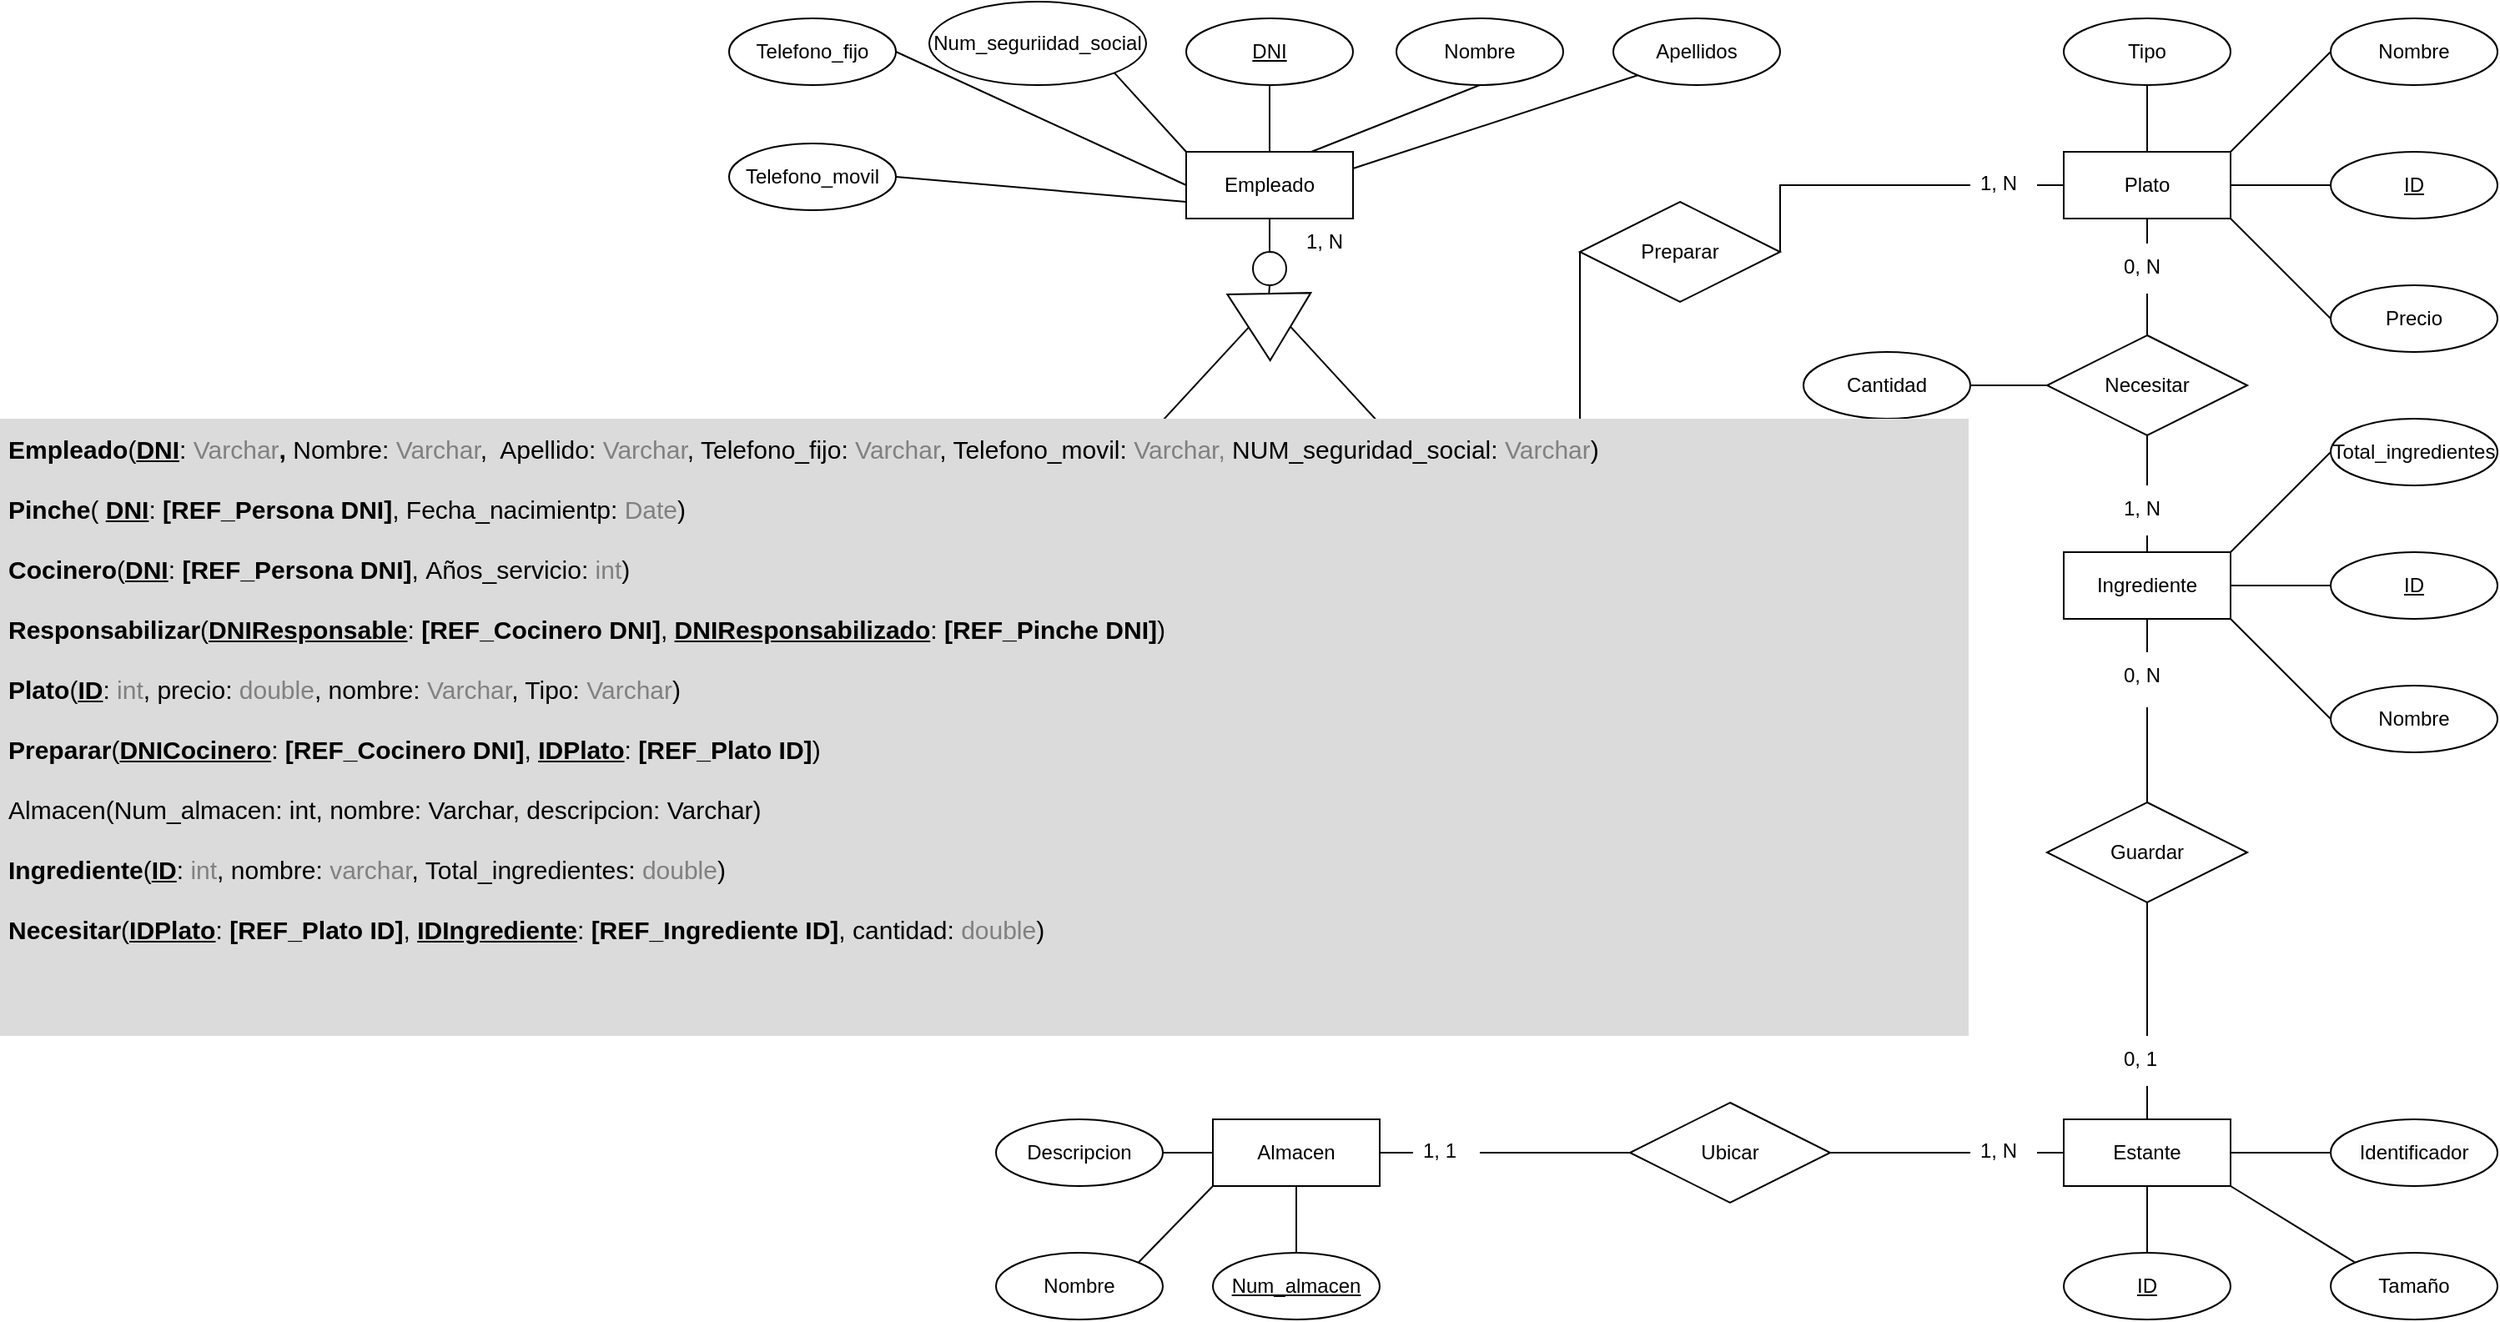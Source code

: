 <mxfile version="22.0.4" type="github">
  <diagram name="Página-1" id="hSeWg8H-ICYQN-6oGKDd">
    <mxGraphModel dx="2876" dy="1117" grid="1" gridSize="10" guides="1" tooltips="1" connect="1" arrows="1" fold="1" page="1" pageScale="1" pageWidth="827" pageHeight="1169" math="0" shadow="0">
      <root>
        <mxCell id="0" />
        <mxCell id="1" parent="0" />
        <mxCell id="nrIDo2PwZvFl9oS6NiOG-2" value="Empleado" style="whiteSpace=wrap;html=1;align=center;" parent="1" vertex="1">
          <mxGeometry x="-56" y="120" width="100" height="40" as="geometry" />
        </mxCell>
        <mxCell id="nrIDo2PwZvFl9oS6NiOG-3" value="DNI" style="ellipse;whiteSpace=wrap;html=1;align=center;fontStyle=4;" parent="1" vertex="1">
          <mxGeometry x="-56" y="40" width="100" height="40" as="geometry" />
        </mxCell>
        <mxCell id="nrIDo2PwZvFl9oS6NiOG-4" value="Nombre" style="ellipse;whiteSpace=wrap;html=1;align=center;" parent="1" vertex="1">
          <mxGeometry x="70" y="40" width="100" height="40" as="geometry" />
        </mxCell>
        <mxCell id="nrIDo2PwZvFl9oS6NiOG-5" value="Apellidos" style="ellipse;whiteSpace=wrap;html=1;align=center;" parent="1" vertex="1">
          <mxGeometry x="200" y="40" width="100" height="40" as="geometry" />
        </mxCell>
        <mxCell id="nrIDo2PwZvFl9oS6NiOG-6" value="Num_seguriidad_social" style="ellipse;whiteSpace=wrap;html=1;align=center;" parent="1" vertex="1">
          <mxGeometry x="-210" y="30" width="130" height="50" as="geometry" />
        </mxCell>
        <mxCell id="nrIDo2PwZvFl9oS6NiOG-7" value="Telefono_fijo" style="ellipse;whiteSpace=wrap;html=1;align=center;" parent="1" vertex="1">
          <mxGeometry x="-330" y="40" width="100" height="40" as="geometry" />
        </mxCell>
        <mxCell id="nrIDo2PwZvFl9oS6NiOG-8" value="Telefono_movil" style="ellipse;whiteSpace=wrap;html=1;align=center;" parent="1" vertex="1">
          <mxGeometry x="-330" y="115" width="100" height="40" as="geometry" />
        </mxCell>
        <mxCell id="nrIDo2PwZvFl9oS6NiOG-9" value="Cocinero" style="whiteSpace=wrap;html=1;align=center;" parent="1" vertex="1">
          <mxGeometry x="44" y="320" width="100" height="40" as="geometry" />
        </mxCell>
        <mxCell id="nrIDo2PwZvFl9oS6NiOG-10" value="Años_servicio" style="ellipse;whiteSpace=wrap;html=1;align=center;" parent="1" vertex="1">
          <mxGeometry x="160" y="405" width="100" height="40" as="geometry" />
        </mxCell>
        <mxCell id="nrIDo2PwZvFl9oS6NiOG-11" value="Pinche" style="whiteSpace=wrap;html=1;align=center;" parent="1" vertex="1">
          <mxGeometry x="-156" y="320" width="100" height="40" as="geometry" />
        </mxCell>
        <mxCell id="nrIDo2PwZvFl9oS6NiOG-12" value="Fecha_nacimiento" style="ellipse;whiteSpace=wrap;html=1;align=center;" parent="1" vertex="1">
          <mxGeometry x="-300" y="320" width="100" height="40" as="geometry" />
        </mxCell>
        <mxCell id="nrIDo2PwZvFl9oS6NiOG-13" value="" style="ellipse;whiteSpace=wrap;html=1;aspect=fixed;" parent="1" vertex="1">
          <mxGeometry x="-16" y="180" width="20" height="20" as="geometry" />
        </mxCell>
        <mxCell id="nrIDo2PwZvFl9oS6NiOG-14" value="" style="triangle;whiteSpace=wrap;html=1;rotation=89;" parent="1" vertex="1">
          <mxGeometry x="-26" y="200" width="40" height="50" as="geometry" />
        </mxCell>
        <mxCell id="nrIDo2PwZvFl9oS6NiOG-15" value="" style="endArrow=none;html=1;rounded=0;entryX=0.5;entryY=1;entryDx=0;entryDy=0;exitX=0.5;exitY=0;exitDx=0;exitDy=0;" parent="1" source="nrIDo2PwZvFl9oS6NiOG-13" target="nrIDo2PwZvFl9oS6NiOG-2" edge="1">
          <mxGeometry width="50" height="50" relative="1" as="geometry">
            <mxPoint x="390" y="330" as="sourcePoint" />
            <mxPoint x="440" y="280" as="targetPoint" />
          </mxGeometry>
        </mxCell>
        <mxCell id="nrIDo2PwZvFl9oS6NiOG-16" value="" style="endArrow=none;html=1;rounded=0;entryX=0.5;entryY=1;entryDx=0;entryDy=0;exitX=0;exitY=0.5;exitDx=0;exitDy=0;" parent="1" source="nrIDo2PwZvFl9oS6NiOG-14" target="nrIDo2PwZvFl9oS6NiOG-13" edge="1">
          <mxGeometry width="50" height="50" relative="1" as="geometry">
            <mxPoint x="390" y="330" as="sourcePoint" />
            <mxPoint x="440" y="280" as="targetPoint" />
          </mxGeometry>
        </mxCell>
        <mxCell id="nrIDo2PwZvFl9oS6NiOG-17" value="" style="endArrow=none;html=1;rounded=0;exitX=0.5;exitY=0;exitDx=0;exitDy=0;entryX=0.5;entryY=1;entryDx=0;entryDy=0;" parent="1" source="nrIDo2PwZvFl9oS6NiOG-11" target="nrIDo2PwZvFl9oS6NiOG-14" edge="1">
          <mxGeometry width="50" height="50" relative="1" as="geometry">
            <mxPoint x="390" y="330" as="sourcePoint" />
            <mxPoint x="440" y="280" as="targetPoint" />
          </mxGeometry>
        </mxCell>
        <mxCell id="nrIDo2PwZvFl9oS6NiOG-18" value="" style="endArrow=none;html=1;rounded=0;exitX=0.5;exitY=0;exitDx=0;exitDy=0;entryX=0.5;entryY=0;entryDx=0;entryDy=0;" parent="1" source="nrIDo2PwZvFl9oS6NiOG-9" target="nrIDo2PwZvFl9oS6NiOG-14" edge="1">
          <mxGeometry width="50" height="50" relative="1" as="geometry">
            <mxPoint x="-96" y="330" as="sourcePoint" />
            <mxPoint x="-8" y="235" as="targetPoint" />
          </mxGeometry>
        </mxCell>
        <mxCell id="nrIDo2PwZvFl9oS6NiOG-19" value="Plato" style="whiteSpace=wrap;html=1;align=center;" parent="1" vertex="1">
          <mxGeometry x="470" y="120" width="100" height="40" as="geometry" />
        </mxCell>
        <mxCell id="nrIDo2PwZvFl9oS6NiOG-20" value="ID" style="ellipse;whiteSpace=wrap;html=1;align=center;fontStyle=4;" parent="1" vertex="1">
          <mxGeometry x="630" y="120" width="100" height="40" as="geometry" />
        </mxCell>
        <mxCell id="nrIDo2PwZvFl9oS6NiOG-21" value="Nombre" style="ellipse;whiteSpace=wrap;html=1;align=center;" parent="1" vertex="1">
          <mxGeometry x="630" y="40" width="100" height="40" as="geometry" />
        </mxCell>
        <mxCell id="nrIDo2PwZvFl9oS6NiOG-22" value="Precio" style="ellipse;whiteSpace=wrap;html=1;align=center;" parent="1" vertex="1">
          <mxGeometry x="630" y="200" width="100" height="40" as="geometry" />
        </mxCell>
        <mxCell id="nrIDo2PwZvFl9oS6NiOG-23" value="Tipo" style="ellipse;whiteSpace=wrap;html=1;align=center;" parent="1" vertex="1">
          <mxGeometry x="470" y="40" width="100" height="40" as="geometry" />
        </mxCell>
        <mxCell id="nrIDo2PwZvFl9oS6NiOG-24" value="Ingrediente" style="whiteSpace=wrap;html=1;align=center;" parent="1" vertex="1">
          <mxGeometry x="470" y="360" width="100" height="40" as="geometry" />
        </mxCell>
        <mxCell id="nrIDo2PwZvFl9oS6NiOG-25" value="ID" style="ellipse;whiteSpace=wrap;html=1;align=center;fontStyle=4;" parent="1" vertex="1">
          <mxGeometry x="630" y="360" width="100" height="40" as="geometry" />
        </mxCell>
        <mxCell id="nrIDo2PwZvFl9oS6NiOG-26" value="Nombre" style="ellipse;whiteSpace=wrap;html=1;align=center;" parent="1" vertex="1">
          <mxGeometry x="630" y="440" width="100" height="40" as="geometry" />
        </mxCell>
        <mxCell id="nrIDo2PwZvFl9oS6NiOG-27" value="Necesitar" style="shape=rhombus;perimeter=rhombusPerimeter;whiteSpace=wrap;html=1;align=center;" parent="1" vertex="1">
          <mxGeometry x="460" y="230" width="120" height="60" as="geometry" />
        </mxCell>
        <mxCell id="nrIDo2PwZvFl9oS6NiOG-28" value="Cantidad" style="ellipse;whiteSpace=wrap;html=1;align=center;" parent="1" vertex="1">
          <mxGeometry x="314" y="240" width="100" height="40" as="geometry" />
        </mxCell>
        <mxCell id="nrIDo2PwZvFl9oS6NiOG-29" value="" style="endArrow=none;html=1;rounded=0;exitX=1;exitY=0.5;exitDx=0;exitDy=0;entryX=0;entryY=0.5;entryDx=0;entryDy=0;" parent="1" source="nrIDo2PwZvFl9oS6NiOG-28" target="nrIDo2PwZvFl9oS6NiOG-27" edge="1">
          <mxGeometry relative="1" as="geometry">
            <mxPoint x="330" y="300" as="sourcePoint" />
            <mxPoint x="490" y="300" as="targetPoint" />
          </mxGeometry>
        </mxCell>
        <mxCell id="nrIDo2PwZvFl9oS6NiOG-30" value="1, N" style="text;strokeColor=none;fillColor=none;spacingLeft=4;spacingRight=4;overflow=hidden;rotatable=0;points=[[0,0.5],[1,0.5]];portConstraint=eastwest;fontSize=12;whiteSpace=wrap;html=1;" parent="1" vertex="1">
          <mxGeometry x="500" y="320" width="40" height="30" as="geometry" />
        </mxCell>
        <mxCell id="nrIDo2PwZvFl9oS6NiOG-31" value="0, N" style="text;strokeColor=none;fillColor=none;spacingLeft=4;spacingRight=4;overflow=hidden;rotatable=0;points=[[0,0.5],[1,0.5]];portConstraint=eastwest;fontSize=12;whiteSpace=wrap;html=1;" parent="1" vertex="1">
          <mxGeometry x="500" y="175" width="40" height="30" as="geometry" />
        </mxCell>
        <mxCell id="nrIDo2PwZvFl9oS6NiOG-32" value="Almacen" style="whiteSpace=wrap;html=1;align=center;" parent="1" vertex="1">
          <mxGeometry x="-40" y="700" width="100" height="40" as="geometry" />
        </mxCell>
        <mxCell id="nrIDo2PwZvFl9oS6NiOG-33" value="Num_almacen" style="ellipse;whiteSpace=wrap;html=1;align=center;fontStyle=4;" parent="1" vertex="1">
          <mxGeometry x="-40" y="780" width="100" height="40" as="geometry" />
        </mxCell>
        <mxCell id="nrIDo2PwZvFl9oS6NiOG-34" value="Nombre" style="ellipse;whiteSpace=wrap;html=1;align=center;" parent="1" vertex="1">
          <mxGeometry x="-170" y="780" width="100" height="40" as="geometry" />
        </mxCell>
        <mxCell id="nrIDo2PwZvFl9oS6NiOG-35" value="Descripcion" style="ellipse;whiteSpace=wrap;html=1;align=center;" parent="1" vertex="1">
          <mxGeometry x="-170" y="700" width="100" height="40" as="geometry" />
        </mxCell>
        <mxCell id="nrIDo2PwZvFl9oS6NiOG-36" value="Estante" style="whiteSpace=wrap;html=1;align=center;" parent="1" vertex="1">
          <mxGeometry x="470" y="700" width="100" height="40" as="geometry" />
        </mxCell>
        <mxCell id="nrIDo2PwZvFl9oS6NiOG-37" value="ID" style="ellipse;whiteSpace=wrap;html=1;align=center;fontStyle=4;" parent="1" vertex="1">
          <mxGeometry x="470" y="780" width="100" height="40" as="geometry" />
        </mxCell>
        <mxCell id="nrIDo2PwZvFl9oS6NiOG-38" value="&lt;span style=&quot;color: rgb(0, 0, 0); font-family: Helvetica; font-size: 12px; font-style: normal; font-variant-ligatures: normal; font-variant-caps: normal; font-weight: 400; letter-spacing: normal; orphans: 2; text-align: center; text-indent: 0px; text-transform: none; widows: 2; word-spacing: 0px; -webkit-text-stroke-width: 0px; background-color: rgb(251, 251, 251); text-decoration-thickness: initial; text-decoration-style: initial; text-decoration-color: initial; float: none; display: inline !important;&quot;&gt;Identificador&lt;/span&gt;&lt;br&gt;" style="ellipse;whiteSpace=wrap;html=1;align=center;" parent="1" vertex="1">
          <mxGeometry x="630" y="700" width="100" height="40" as="geometry" />
        </mxCell>
        <mxCell id="nrIDo2PwZvFl9oS6NiOG-39" value="Tamaño" style="ellipse;whiteSpace=wrap;html=1;align=center;" parent="1" vertex="1">
          <mxGeometry x="630" y="780" width="100" height="40" as="geometry" />
        </mxCell>
        <mxCell id="nrIDo2PwZvFl9oS6NiOG-40" value="Guardar" style="shape=rhombus;perimeter=rhombusPerimeter;whiteSpace=wrap;html=1;align=center;" parent="1" vertex="1">
          <mxGeometry x="460" y="510" width="120" height="60" as="geometry" />
        </mxCell>
        <mxCell id="nrIDo2PwZvFl9oS6NiOG-41" value="0, 1" style="text;strokeColor=none;fillColor=none;spacingLeft=4;spacingRight=4;overflow=hidden;rotatable=0;points=[[0,0.5],[1,0.5]];portConstraint=eastwest;fontSize=12;whiteSpace=wrap;html=1;" parent="1" vertex="1">
          <mxGeometry x="500" y="650" width="40" height="30" as="geometry" />
        </mxCell>
        <mxCell id="nrIDo2PwZvFl9oS6NiOG-42" value="0, N" style="text;strokeColor=none;fillColor=none;spacingLeft=4;spacingRight=4;overflow=hidden;rotatable=0;points=[[0,0.5],[1,0.5]];portConstraint=eastwest;fontSize=12;whiteSpace=wrap;html=1;" parent="1" vertex="1">
          <mxGeometry x="500" y="420" width="40" height="30" as="geometry" />
        </mxCell>
        <mxCell id="nrIDo2PwZvFl9oS6NiOG-43" value="Ubicar" style="shape=rhombus;perimeter=rhombusPerimeter;whiteSpace=wrap;html=1;align=center;" parent="1" vertex="1">
          <mxGeometry x="210" y="690" width="120" height="60" as="geometry" />
        </mxCell>
        <mxCell id="nrIDo2PwZvFl9oS6NiOG-44" value="1, 1" style="text;strokeColor=none;fillColor=none;spacingLeft=4;spacingRight=4;overflow=hidden;rotatable=0;points=[[0,0.5],[1,0.5]];portConstraint=eastwest;fontSize=12;whiteSpace=wrap;html=1;" parent="1" vertex="1">
          <mxGeometry x="80" y="705" width="40" height="30" as="geometry" />
        </mxCell>
        <mxCell id="nrIDo2PwZvFl9oS6NiOG-45" value="1, N" style="text;strokeColor=none;fillColor=none;spacingLeft=4;spacingRight=4;overflow=hidden;rotatable=0;points=[[0,0.5],[1,0.5]];portConstraint=eastwest;fontSize=12;whiteSpace=wrap;html=1;" parent="1" vertex="1">
          <mxGeometry x="414" y="705" width="40" height="30" as="geometry" />
        </mxCell>
        <mxCell id="nrIDo2PwZvFl9oS6NiOG-46" value="Preparar" style="shape=rhombus;perimeter=rhombusPerimeter;whiteSpace=wrap;html=1;align=center;" parent="1" vertex="1">
          <mxGeometry x="180" y="150" width="120" height="60" as="geometry" />
        </mxCell>
        <mxCell id="nrIDo2PwZvFl9oS6NiOG-47" value="0, N" style="text;strokeColor=none;fillColor=none;spacingLeft=4;spacingRight=4;overflow=hidden;rotatable=0;points=[[0,0.5],[1,0.5]];portConstraint=eastwest;fontSize=12;whiteSpace=wrap;html=1;" parent="1" vertex="1">
          <mxGeometry x="160" y="325" width="40" height="30" as="geometry" />
        </mxCell>
        <mxCell id="nrIDo2PwZvFl9oS6NiOG-48" value="1, N" style="text;strokeColor=none;fillColor=none;spacingLeft=4;spacingRight=4;overflow=hidden;rotatable=0;points=[[0,0.5],[1,0.5]];portConstraint=eastwest;fontSize=12;whiteSpace=wrap;html=1;" parent="1" vertex="1">
          <mxGeometry x="414" y="125" width="40" height="30" as="geometry" />
        </mxCell>
        <mxCell id="nrIDo2PwZvFl9oS6NiOG-49" value="Responsabilizar" style="shape=rhombus;perimeter=rhombusPerimeter;whiteSpace=wrap;html=1;align=center;" parent="1" vertex="1">
          <mxGeometry x="-106" y="405" width="120" height="60" as="geometry" />
        </mxCell>
        <mxCell id="nrIDo2PwZvFl9oS6NiOG-50" value="1, N" style="text;strokeColor=none;fillColor=none;spacingLeft=4;spacingRight=4;overflow=hidden;rotatable=0;points=[[0,0.5],[1,0.5]];portConstraint=eastwest;fontSize=12;whiteSpace=wrap;html=1;" parent="1" vertex="1">
          <mxGeometry x="50" y="375" width="40" height="30" as="geometry" />
        </mxCell>
        <mxCell id="nrIDo2PwZvFl9oS6NiOG-51" value="" style="endArrow=none;html=1;rounded=0;exitX=0.5;exitY=1;exitDx=0;exitDy=0;entryX=0;entryY=0.5;entryDx=0;entryDy=0;exitPerimeter=0;" parent="1" source="nrIDo2PwZvFl9oS6NiOG-53" target="nrIDo2PwZvFl9oS6NiOG-49" edge="1">
          <mxGeometry relative="1" as="geometry">
            <mxPoint x="330" y="260" as="sourcePoint" />
            <mxPoint x="490" y="260" as="targetPoint" />
            <Array as="points">
              <mxPoint x="-131" y="435" />
            </Array>
          </mxGeometry>
        </mxCell>
        <mxCell id="nrIDo2PwZvFl9oS6NiOG-52" value="" style="endArrow=none;html=1;rounded=0;exitX=0.25;exitY=1;exitDx=0;exitDy=0;entryX=0.5;entryY=0.033;entryDx=0;entryDy=0;entryPerimeter=0;" parent="1" source="nrIDo2PwZvFl9oS6NiOG-11" target="nrIDo2PwZvFl9oS6NiOG-53" edge="1">
          <mxGeometry relative="1" as="geometry">
            <mxPoint x="-131" y="360" as="sourcePoint" />
            <mxPoint x="-106" y="435" as="targetPoint" />
            <Array as="points" />
          </mxGeometry>
        </mxCell>
        <mxCell id="nrIDo2PwZvFl9oS6NiOG-53" value="1, N" style="text;strokeColor=none;fillColor=none;spacingLeft=4;spacingRight=4;overflow=hidden;rotatable=0;points=[[0,0.5],[1,0.5]];portConstraint=eastwest;fontSize=12;whiteSpace=wrap;html=1;" parent="1" vertex="1">
          <mxGeometry x="-150" y="380" width="40" height="30" as="geometry" />
        </mxCell>
        <mxCell id="nrIDo2PwZvFl9oS6NiOG-54" value="" style="endArrow=none;html=1;rounded=0;exitX=1;exitY=0.5;exitDx=0;exitDy=0;entryX=0.5;entryY=1.167;entryDx=0;entryDy=0;entryPerimeter=0;" parent="1" source="nrIDo2PwZvFl9oS6NiOG-49" target="nrIDo2PwZvFl9oS6NiOG-50" edge="1">
          <mxGeometry relative="1" as="geometry">
            <mxPoint x="330" y="260" as="sourcePoint" />
            <mxPoint x="490" y="260" as="targetPoint" />
            <Array as="points">
              <mxPoint x="70" y="435" />
            </Array>
          </mxGeometry>
        </mxCell>
        <mxCell id="nrIDo2PwZvFl9oS6NiOG-55" value="" style="endArrow=none;html=1;rounded=0;exitX=0.5;exitY=-0.067;exitDx=0;exitDy=0;exitPerimeter=0;entryX=0.25;entryY=1;entryDx=0;entryDy=0;" parent="1" source="nrIDo2PwZvFl9oS6NiOG-50" target="nrIDo2PwZvFl9oS6NiOG-9" edge="1">
          <mxGeometry relative="1" as="geometry">
            <mxPoint x="330" y="260" as="sourcePoint" />
            <mxPoint x="490" y="260" as="targetPoint" />
          </mxGeometry>
        </mxCell>
        <mxCell id="nrIDo2PwZvFl9oS6NiOG-56" value="" style="endArrow=none;html=1;rounded=0;exitX=1;exitY=0.5;exitDx=0;exitDy=0;entryX=0;entryY=0.5;entryDx=0;entryDy=0;" parent="1" source="nrIDo2PwZvFl9oS6NiOG-9" target="nrIDo2PwZvFl9oS6NiOG-47" edge="1">
          <mxGeometry relative="1" as="geometry">
            <mxPoint x="330" y="260" as="sourcePoint" />
            <mxPoint x="490" y="260" as="targetPoint" />
          </mxGeometry>
        </mxCell>
        <mxCell id="nrIDo2PwZvFl9oS6NiOG-57" value="" style="endArrow=none;html=1;rounded=0;exitX=0;exitY=0.5;exitDx=0;exitDy=0;entryX=0.5;entryY=-0.067;entryDx=0;entryDy=0;entryPerimeter=0;" parent="1" source="nrIDo2PwZvFl9oS6NiOG-46" target="nrIDo2PwZvFl9oS6NiOG-47" edge="1">
          <mxGeometry relative="1" as="geometry">
            <mxPoint x="330" y="260" as="sourcePoint" />
            <mxPoint x="490" y="260" as="targetPoint" />
          </mxGeometry>
        </mxCell>
        <mxCell id="nrIDo2PwZvFl9oS6NiOG-58" value="" style="endArrow=none;html=1;rounded=0;entryX=0;entryY=0.5;entryDx=0;entryDy=0;exitX=1;exitY=0.5;exitDx=0;exitDy=0;" parent="1" source="nrIDo2PwZvFl9oS6NiOG-46" target="nrIDo2PwZvFl9oS6NiOG-48" edge="1">
          <mxGeometry relative="1" as="geometry">
            <mxPoint x="330" y="260" as="sourcePoint" />
            <mxPoint x="490" y="260" as="targetPoint" />
            <Array as="points">
              <mxPoint x="300" y="140" />
            </Array>
          </mxGeometry>
        </mxCell>
        <mxCell id="nrIDo2PwZvFl9oS6NiOG-59" value="" style="endArrow=none;html=1;rounded=0;exitX=1;exitY=0.5;exitDx=0;exitDy=0;entryX=0;entryY=0.5;entryDx=0;entryDy=0;" parent="1" source="nrIDo2PwZvFl9oS6NiOG-48" target="nrIDo2PwZvFl9oS6NiOG-19" edge="1">
          <mxGeometry relative="1" as="geometry">
            <mxPoint x="330" y="260" as="sourcePoint" />
            <mxPoint x="490" y="260" as="targetPoint" />
          </mxGeometry>
        </mxCell>
        <mxCell id="nrIDo2PwZvFl9oS6NiOG-60" value="" style="endArrow=none;html=1;rounded=0;exitX=0.5;exitY=0;exitDx=0;exitDy=0;entryX=0.5;entryY=1;entryDx=0;entryDy=0;entryPerimeter=0;" parent="1" source="nrIDo2PwZvFl9oS6NiOG-27" target="nrIDo2PwZvFl9oS6NiOG-31" edge="1">
          <mxGeometry relative="1" as="geometry">
            <mxPoint x="340" y="270" as="sourcePoint" />
            <mxPoint x="500" y="270" as="targetPoint" />
          </mxGeometry>
        </mxCell>
        <mxCell id="nrIDo2PwZvFl9oS6NiOG-61" value="" style="endArrow=none;html=1;rounded=0;exitX=0.5;exitY=1;exitDx=0;exitDy=0;entryX=0.5;entryY=0;entryDx=0;entryDy=0;entryPerimeter=0;" parent="1" source="nrIDo2PwZvFl9oS6NiOG-19" target="nrIDo2PwZvFl9oS6NiOG-31" edge="1">
          <mxGeometry relative="1" as="geometry">
            <mxPoint x="350" y="280" as="sourcePoint" />
            <mxPoint x="510" y="280" as="targetPoint" />
          </mxGeometry>
        </mxCell>
        <mxCell id="nrIDo2PwZvFl9oS6NiOG-62" value="" style="endArrow=none;html=1;rounded=0;exitX=0.5;exitY=0;exitDx=0;exitDy=0;entryX=0.5;entryY=1;entryDx=0;entryDy=0;entryPerimeter=0;" parent="1" source="nrIDo2PwZvFl9oS6NiOG-24" target="nrIDo2PwZvFl9oS6NiOG-30" edge="1">
          <mxGeometry relative="1" as="geometry">
            <mxPoint x="330" y="260" as="sourcePoint" />
            <mxPoint x="490" y="260" as="targetPoint" />
          </mxGeometry>
        </mxCell>
        <mxCell id="nrIDo2PwZvFl9oS6NiOG-63" value="" style="endArrow=none;html=1;rounded=0;entryX=0.5;entryY=1;entryDx=0;entryDy=0;exitX=0.5;exitY=0;exitDx=0;exitDy=0;exitPerimeter=0;" parent="1" source="nrIDo2PwZvFl9oS6NiOG-30" target="nrIDo2PwZvFl9oS6NiOG-27" edge="1">
          <mxGeometry relative="1" as="geometry">
            <mxPoint x="360" y="290" as="sourcePoint" />
            <mxPoint x="490" y="310" as="targetPoint" />
          </mxGeometry>
        </mxCell>
        <mxCell id="nrIDo2PwZvFl9oS6NiOG-64" value="" style="endArrow=none;html=1;rounded=0;exitX=0.5;exitY=0;exitDx=0;exitDy=0;exitPerimeter=0;entryX=0.5;entryY=1;entryDx=0;entryDy=0;" parent="1" source="nrIDo2PwZvFl9oS6NiOG-42" target="nrIDo2PwZvFl9oS6NiOG-24" edge="1">
          <mxGeometry relative="1" as="geometry">
            <mxPoint x="330" y="260" as="sourcePoint" />
            <mxPoint x="490" y="260" as="targetPoint" />
          </mxGeometry>
        </mxCell>
        <mxCell id="nrIDo2PwZvFl9oS6NiOG-65" value="" style="endArrow=none;html=1;rounded=0;exitX=0.5;exitY=0;exitDx=0;exitDy=0;entryX=0.5;entryY=1.1;entryDx=0;entryDy=0;entryPerimeter=0;" parent="1" source="nrIDo2PwZvFl9oS6NiOG-40" target="nrIDo2PwZvFl9oS6NiOG-42" edge="1">
          <mxGeometry relative="1" as="geometry">
            <mxPoint x="370" y="300" as="sourcePoint" />
            <mxPoint x="480" y="460" as="targetPoint" />
          </mxGeometry>
        </mxCell>
        <mxCell id="nrIDo2PwZvFl9oS6NiOG-66" value="" style="endArrow=none;html=1;rounded=0;exitX=0.5;exitY=1;exitDx=0;exitDy=0;entryX=0.5;entryY=0;entryDx=0;entryDy=0;entryPerimeter=0;" parent="1" source="nrIDo2PwZvFl9oS6NiOG-40" target="nrIDo2PwZvFl9oS6NiOG-41" edge="1">
          <mxGeometry relative="1" as="geometry">
            <mxPoint x="330" y="660" as="sourcePoint" />
            <mxPoint x="490" y="660" as="targetPoint" />
          </mxGeometry>
        </mxCell>
        <mxCell id="nrIDo2PwZvFl9oS6NiOG-67" value="" style="endArrow=none;html=1;rounded=0;exitX=0.5;exitY=0;exitDx=0;exitDy=0;entryX=0.5;entryY=1;entryDx=0;entryDy=0;entryPerimeter=0;" parent="1" source="nrIDo2PwZvFl9oS6NiOG-36" target="nrIDo2PwZvFl9oS6NiOG-41" edge="1">
          <mxGeometry relative="1" as="geometry">
            <mxPoint x="380" y="310" as="sourcePoint" />
            <mxPoint x="540" y="310" as="targetPoint" />
          </mxGeometry>
        </mxCell>
        <mxCell id="nrIDo2PwZvFl9oS6NiOG-68" value="" style="endArrow=none;html=1;rounded=0;exitX=1;exitY=0.5;exitDx=0;exitDy=0;entryX=0;entryY=0.5;entryDx=0;entryDy=0;" parent="1" source="nrIDo2PwZvFl9oS6NiOG-45" target="nrIDo2PwZvFl9oS6NiOG-36" edge="1">
          <mxGeometry relative="1" as="geometry">
            <mxPoint x="390" y="320" as="sourcePoint" />
            <mxPoint x="550" y="320" as="targetPoint" />
          </mxGeometry>
        </mxCell>
        <mxCell id="nrIDo2PwZvFl9oS6NiOG-69" value="" style="endArrow=none;html=1;rounded=0;exitX=1;exitY=0.5;exitDx=0;exitDy=0;entryX=0;entryY=0.5;entryDx=0;entryDy=0;" parent="1" source="nrIDo2PwZvFl9oS6NiOG-43" target="nrIDo2PwZvFl9oS6NiOG-45" edge="1">
          <mxGeometry relative="1" as="geometry">
            <mxPoint x="400" y="330" as="sourcePoint" />
            <mxPoint x="560" y="330" as="targetPoint" />
          </mxGeometry>
        </mxCell>
        <mxCell id="nrIDo2PwZvFl9oS6NiOG-70" value="" style="endArrow=none;html=1;rounded=0;exitX=0;exitY=0.5;exitDx=0;exitDy=0;entryX=1;entryY=0.5;entryDx=0;entryDy=0;" parent="1" source="nrIDo2PwZvFl9oS6NiOG-43" target="nrIDo2PwZvFl9oS6NiOG-44" edge="1">
          <mxGeometry relative="1" as="geometry">
            <mxPoint x="410" y="340" as="sourcePoint" />
            <mxPoint x="570" y="340" as="targetPoint" />
          </mxGeometry>
        </mxCell>
        <mxCell id="nrIDo2PwZvFl9oS6NiOG-71" value="" style="endArrow=none;html=1;rounded=0;exitX=0;exitY=0.5;exitDx=0;exitDy=0;entryX=1;entryY=0.5;entryDx=0;entryDy=0;" parent="1" source="nrIDo2PwZvFl9oS6NiOG-44" target="nrIDo2PwZvFl9oS6NiOG-32" edge="1">
          <mxGeometry relative="1" as="geometry">
            <mxPoint x="420" y="350" as="sourcePoint" />
            <mxPoint x="580" y="350" as="targetPoint" />
          </mxGeometry>
        </mxCell>
        <mxCell id="nrIDo2PwZvFl9oS6NiOG-72" value="" style="endArrow=none;html=1;rounded=0;exitX=1;exitY=0.5;exitDx=0;exitDy=0;entryX=0;entryY=0.5;entryDx=0;entryDy=0;" parent="1" source="nrIDo2PwZvFl9oS6NiOG-7" target="nrIDo2PwZvFl9oS6NiOG-2" edge="1">
          <mxGeometry relative="1" as="geometry">
            <mxPoint x="280" y="340" as="sourcePoint" />
            <mxPoint x="410" y="370" as="targetPoint" />
          </mxGeometry>
        </mxCell>
        <mxCell id="nrIDo2PwZvFl9oS6NiOG-73" value="" style="endArrow=none;html=1;rounded=0;exitX=1;exitY=1;exitDx=0;exitDy=0;entryX=0;entryY=0;entryDx=0;entryDy=0;" parent="1" source="nrIDo2PwZvFl9oS6NiOG-6" target="nrIDo2PwZvFl9oS6NiOG-2" edge="1">
          <mxGeometry relative="1" as="geometry">
            <mxPoint x="-220" y="70" as="sourcePoint" />
            <mxPoint x="-46" y="150" as="targetPoint" />
          </mxGeometry>
        </mxCell>
        <mxCell id="nrIDo2PwZvFl9oS6NiOG-74" value="" style="endArrow=none;html=1;rounded=0;exitX=0.5;exitY=1;exitDx=0;exitDy=0;entryX=0.5;entryY=0;entryDx=0;entryDy=0;" parent="1" source="nrIDo2PwZvFl9oS6NiOG-3" target="nrIDo2PwZvFl9oS6NiOG-2" edge="1">
          <mxGeometry relative="1" as="geometry">
            <mxPoint x="-210" y="80" as="sourcePoint" />
            <mxPoint x="-36" y="160" as="targetPoint" />
          </mxGeometry>
        </mxCell>
        <mxCell id="nrIDo2PwZvFl9oS6NiOG-75" value="" style="endArrow=none;html=1;rounded=0;exitX=0.5;exitY=1;exitDx=0;exitDy=0;entryX=0.75;entryY=0;entryDx=0;entryDy=0;" parent="1" source="nrIDo2PwZvFl9oS6NiOG-4" target="nrIDo2PwZvFl9oS6NiOG-2" edge="1">
          <mxGeometry relative="1" as="geometry">
            <mxPoint x="4" y="90" as="sourcePoint" />
            <mxPoint x="4" y="130" as="targetPoint" />
          </mxGeometry>
        </mxCell>
        <mxCell id="nrIDo2PwZvFl9oS6NiOG-76" value="" style="endArrow=none;html=1;rounded=0;exitX=0;exitY=1;exitDx=0;exitDy=0;entryX=1;entryY=0.25;entryDx=0;entryDy=0;" parent="1" source="nrIDo2PwZvFl9oS6NiOG-5" target="nrIDo2PwZvFl9oS6NiOG-2" edge="1">
          <mxGeometry relative="1" as="geometry">
            <mxPoint x="14" y="100" as="sourcePoint" />
            <mxPoint x="14" y="140" as="targetPoint" />
          </mxGeometry>
        </mxCell>
        <mxCell id="nrIDo2PwZvFl9oS6NiOG-77" value="" style="endArrow=none;html=1;rounded=0;exitX=1;exitY=0.5;exitDx=0;exitDy=0;entryX=0;entryY=0.75;entryDx=0;entryDy=0;" parent="1" source="nrIDo2PwZvFl9oS6NiOG-8" target="nrIDo2PwZvFl9oS6NiOG-2" edge="1">
          <mxGeometry relative="1" as="geometry">
            <mxPoint x="24" y="110" as="sourcePoint" />
            <mxPoint x="24" y="150" as="targetPoint" />
          </mxGeometry>
        </mxCell>
        <mxCell id="nrIDo2PwZvFl9oS6NiOG-78" value="" style="endArrow=none;html=1;rounded=0;exitX=1;exitY=0.5;exitDx=0;exitDy=0;entryX=0;entryY=0.5;entryDx=0;entryDy=0;" parent="1" source="nrIDo2PwZvFl9oS6NiOG-12" target="nrIDo2PwZvFl9oS6NiOG-11" edge="1">
          <mxGeometry relative="1" as="geometry">
            <mxPoint x="34" y="120" as="sourcePoint" />
            <mxPoint x="34" y="160" as="targetPoint" />
          </mxGeometry>
        </mxCell>
        <mxCell id="nrIDo2PwZvFl9oS6NiOG-79" value="" style="endArrow=none;html=1;rounded=0;exitX=0;exitY=0;exitDx=0;exitDy=0;entryX=0.75;entryY=1;entryDx=0;entryDy=0;" parent="1" source="nrIDo2PwZvFl9oS6NiOG-10" target="nrIDo2PwZvFl9oS6NiOG-9" edge="1">
          <mxGeometry relative="1" as="geometry">
            <mxPoint x="44" y="130" as="sourcePoint" />
            <mxPoint x="44" y="170" as="targetPoint" />
          </mxGeometry>
        </mxCell>
        <mxCell id="nrIDo2PwZvFl9oS6NiOG-80" value="" style="endArrow=none;html=1;rounded=0;exitX=0;exitY=0.5;exitDx=0;exitDy=0;entryX=1;entryY=0;entryDx=0;entryDy=0;" parent="1" source="nrIDo2PwZvFl9oS6NiOG-21" target="nrIDo2PwZvFl9oS6NiOG-19" edge="1">
          <mxGeometry relative="1" as="geometry">
            <mxPoint x="54" y="140" as="sourcePoint" />
            <mxPoint x="54" y="180" as="targetPoint" />
          </mxGeometry>
        </mxCell>
        <mxCell id="nrIDo2PwZvFl9oS6NiOG-81" value="" style="endArrow=none;html=1;rounded=0;exitX=0.5;exitY=1;exitDx=0;exitDy=0;entryX=0.5;entryY=0;entryDx=0;entryDy=0;" parent="1" source="nrIDo2PwZvFl9oS6NiOG-23" target="nrIDo2PwZvFl9oS6NiOG-19" edge="1">
          <mxGeometry relative="1" as="geometry">
            <mxPoint x="64" y="150" as="sourcePoint" />
            <mxPoint x="64" y="190" as="targetPoint" />
          </mxGeometry>
        </mxCell>
        <mxCell id="nrIDo2PwZvFl9oS6NiOG-82" value="" style="endArrow=none;html=1;rounded=0;exitX=0;exitY=0.5;exitDx=0;exitDy=0;entryX=1;entryY=0.5;entryDx=0;entryDy=0;" parent="1" source="nrIDo2PwZvFl9oS6NiOG-20" target="nrIDo2PwZvFl9oS6NiOG-19" edge="1">
          <mxGeometry relative="1" as="geometry">
            <mxPoint x="74" y="160" as="sourcePoint" />
            <mxPoint x="74" y="200" as="targetPoint" />
          </mxGeometry>
        </mxCell>
        <mxCell id="nrIDo2PwZvFl9oS6NiOG-83" value="" style="endArrow=none;html=1;rounded=0;exitX=0;exitY=0.5;exitDx=0;exitDy=0;entryX=1;entryY=1;entryDx=0;entryDy=0;" parent="1" source="nrIDo2PwZvFl9oS6NiOG-22" target="nrIDo2PwZvFl9oS6NiOG-19" edge="1">
          <mxGeometry relative="1" as="geometry">
            <mxPoint x="84" y="170" as="sourcePoint" />
            <mxPoint x="84" y="210" as="targetPoint" />
          </mxGeometry>
        </mxCell>
        <mxCell id="nrIDo2PwZvFl9oS6NiOG-84" value="" style="endArrow=none;html=1;rounded=0;exitX=0;exitY=0.5;exitDx=0;exitDy=0;entryX=1;entryY=0.5;entryDx=0;entryDy=0;" parent="1" source="nrIDo2PwZvFl9oS6NiOG-25" target="nrIDo2PwZvFl9oS6NiOG-24" edge="1">
          <mxGeometry relative="1" as="geometry">
            <mxPoint x="94" y="180" as="sourcePoint" />
            <mxPoint x="94" y="220" as="targetPoint" />
          </mxGeometry>
        </mxCell>
        <mxCell id="nrIDo2PwZvFl9oS6NiOG-85" value="" style="endArrow=none;html=1;rounded=0;exitX=0;exitY=0.5;exitDx=0;exitDy=0;entryX=1;entryY=1;entryDx=0;entryDy=0;" parent="1" source="nrIDo2PwZvFl9oS6NiOG-26" target="nrIDo2PwZvFl9oS6NiOG-24" edge="1">
          <mxGeometry relative="1" as="geometry">
            <mxPoint x="104" y="190" as="sourcePoint" />
            <mxPoint x="104" y="230" as="targetPoint" />
          </mxGeometry>
        </mxCell>
        <mxCell id="nrIDo2PwZvFl9oS6NiOG-86" value="" style="endArrow=none;html=1;rounded=0;exitX=0;exitY=0.5;exitDx=0;exitDy=0;entryX=1;entryY=0.5;entryDx=0;entryDy=0;" parent="1" source="nrIDo2PwZvFl9oS6NiOG-38" target="nrIDo2PwZvFl9oS6NiOG-36" edge="1">
          <mxGeometry relative="1" as="geometry">
            <mxPoint x="114" y="200" as="sourcePoint" />
            <mxPoint x="114" y="240" as="targetPoint" />
          </mxGeometry>
        </mxCell>
        <mxCell id="nrIDo2PwZvFl9oS6NiOG-87" value="" style="endArrow=none;html=1;rounded=0;exitX=1;exitY=1;exitDx=0;exitDy=0;entryX=0;entryY=0;entryDx=0;entryDy=0;" parent="1" source="nrIDo2PwZvFl9oS6NiOG-36" target="nrIDo2PwZvFl9oS6NiOG-39" edge="1">
          <mxGeometry relative="1" as="geometry">
            <mxPoint x="124" y="210" as="sourcePoint" />
            <mxPoint x="124" y="250" as="targetPoint" />
          </mxGeometry>
        </mxCell>
        <mxCell id="nrIDo2PwZvFl9oS6NiOG-88" value="" style="endArrow=none;html=1;rounded=0;exitX=0.5;exitY=0;exitDx=0;exitDy=0;entryX=0.5;entryY=1;entryDx=0;entryDy=0;" parent="1" source="nrIDo2PwZvFl9oS6NiOG-37" target="nrIDo2PwZvFl9oS6NiOG-36" edge="1">
          <mxGeometry relative="1" as="geometry">
            <mxPoint x="580" y="750" as="sourcePoint" />
            <mxPoint x="655" y="796" as="targetPoint" />
          </mxGeometry>
        </mxCell>
        <mxCell id="nrIDo2PwZvFl9oS6NiOG-89" value="" style="endArrow=none;html=1;rounded=0;exitX=0.5;exitY=0;exitDx=0;exitDy=0;entryX=0.5;entryY=1;entryDx=0;entryDy=0;" parent="1" source="nrIDo2PwZvFl9oS6NiOG-33" target="nrIDo2PwZvFl9oS6NiOG-32" edge="1">
          <mxGeometry relative="1" as="geometry">
            <mxPoint x="590" y="760" as="sourcePoint" />
            <mxPoint x="665" y="806" as="targetPoint" />
          </mxGeometry>
        </mxCell>
        <mxCell id="nrIDo2PwZvFl9oS6NiOG-90" value="" style="endArrow=none;html=1;rounded=0;exitX=1;exitY=0;exitDx=0;exitDy=0;entryX=0;entryY=1;entryDx=0;entryDy=0;" parent="1" source="nrIDo2PwZvFl9oS6NiOG-34" target="nrIDo2PwZvFl9oS6NiOG-32" edge="1">
          <mxGeometry relative="1" as="geometry">
            <mxPoint x="600" y="770" as="sourcePoint" />
            <mxPoint x="675" y="816" as="targetPoint" />
          </mxGeometry>
        </mxCell>
        <mxCell id="nrIDo2PwZvFl9oS6NiOG-91" value="" style="endArrow=none;html=1;rounded=0;exitX=1;exitY=0.5;exitDx=0;exitDy=0;entryX=0;entryY=0.5;entryDx=0;entryDy=0;" parent="1" source="nrIDo2PwZvFl9oS6NiOG-35" target="nrIDo2PwZvFl9oS6NiOG-32" edge="1">
          <mxGeometry relative="1" as="geometry">
            <mxPoint x="610" y="780" as="sourcePoint" />
            <mxPoint x="685" y="826" as="targetPoint" />
          </mxGeometry>
        </mxCell>
        <mxCell id="nrIDo2PwZvFl9oS6NiOG-92" value="Total_ingredientes" style="ellipse;whiteSpace=wrap;html=1;align=center;" parent="1" vertex="1">
          <mxGeometry x="630" y="280" width="100" height="40" as="geometry" />
        </mxCell>
        <mxCell id="nrIDo2PwZvFl9oS6NiOG-93" value="" style="endArrow=none;html=1;rounded=0;exitX=1;exitY=0;exitDx=0;exitDy=0;entryX=0;entryY=0.5;entryDx=0;entryDy=0;" parent="1" source="nrIDo2PwZvFl9oS6NiOG-24" target="nrIDo2PwZvFl9oS6NiOG-92" edge="1">
          <mxGeometry relative="1" as="geometry">
            <mxPoint x="530" y="520" as="sourcePoint" />
            <mxPoint x="530" y="463" as="targetPoint" />
          </mxGeometry>
        </mxCell>
        <mxCell id="nrIDo2PwZvFl9oS6NiOG-94" value="0, N" style="text;strokeColor=none;fillColor=none;spacingLeft=4;spacingRight=4;overflow=hidden;rotatable=0;points=[[0,0.5],[1,0.5]];portConstraint=eastwest;fontSize=12;whiteSpace=wrap;html=1;" parent="1" vertex="1">
          <mxGeometry x="-140" y="290" width="40" height="30" as="geometry" />
        </mxCell>
        <mxCell id="nrIDo2PwZvFl9oS6NiOG-95" value="1, N" style="text;strokeColor=none;fillColor=none;spacingLeft=4;spacingRight=4;overflow=hidden;rotatable=0;points=[[0,0.5],[1,0.5]];portConstraint=eastwest;fontSize=12;whiteSpace=wrap;html=1;" parent="1" vertex="1">
          <mxGeometry x="10" y="160" width="40" height="30" as="geometry" />
        </mxCell>
        <mxCell id="nrIDo2PwZvFl9oS6NiOG-96" value="0, N" style="text;strokeColor=none;fillColor=none;spacingLeft=4;spacingRight=4;overflow=hidden;rotatable=0;points=[[0,0.5],[1,0.5]];portConstraint=eastwest;fontSize=12;whiteSpace=wrap;html=1;" parent="1" vertex="1">
          <mxGeometry x="90" y="290" width="40" height="30" as="geometry" />
        </mxCell>
        <mxCell id="czYRl_iF1P0gfo2DWkZ--2" value="&lt;div style=&quot;line-height: 120%;&quot;&gt;&lt;font style=&quot;font-size: 15px;&quot;&gt;&lt;b&gt;Empleado&lt;/b&gt;(&lt;u style=&quot;font-weight: bold;&quot;&gt;DNI&lt;/u&gt;:&lt;b&gt;&amp;nbsp;&lt;/b&gt;&lt;/font&gt;&lt;font style=&quot;font-size: 15px;&quot;&gt;&lt;font color=&quot;#808080&quot;&gt;Varchar&lt;/font&gt;&lt;b&gt;,&lt;/b&gt; Nombre:&amp;nbsp;&lt;/font&gt;&lt;font style=&quot;font-size: 15px;&quot;&gt;&lt;font color=&quot;#808080&quot;&gt;Varchar&lt;/font&gt;,&amp;nbsp; Apellido:&amp;nbsp;&lt;/font&gt;&lt;font style=&quot;font-size: 15px;&quot;&gt;&lt;font color=&quot;#808080&quot;&gt;Varchar&lt;/font&gt;, Telefono_fijo:&amp;nbsp;&lt;/font&gt;&lt;font color=&quot;#808080&quot;&gt;Varchar&lt;/font&gt;&lt;font style=&quot;font-size: 15px;&quot;&gt;, Telefono_movil: &lt;font color=&quot;#808080&quot;&gt;V&lt;/font&gt;&lt;/font&gt;&lt;font color=&quot;#808080&quot;&gt;archar, &lt;/font&gt;NUM_seguridad_social:&lt;font color=&quot;#808080&quot;&gt; Varchar&lt;/font&gt;&lt;span style=&quot;background-color: rgb(219, 219, 219);&quot;&gt;&lt;font style=&quot;font-size: 15px;&quot;&gt;)&lt;/font&gt;&lt;/span&gt;&lt;/div&gt;&lt;div style=&quot;line-height: 120%;&quot;&gt;&lt;span style=&quot;background-color: rgb(219, 219, 219);&quot;&gt;&lt;font style=&quot;font-size: 15px;&quot;&gt;&lt;br&gt;&lt;/font&gt;&lt;/span&gt;&lt;/div&gt;&lt;div style=&quot;line-height: 120%;&quot;&gt;&lt;font style=&quot;font-size: 15px;&quot;&gt;&lt;b&gt;Pinche&lt;/b&gt;( &lt;b&gt;&lt;u&gt;DNI&lt;/u&gt;&lt;/b&gt;: &lt;b&gt;[REF_Persona DNI]&lt;/b&gt;,&amp;nbsp;&lt;/font&gt;&lt;font style=&quot;font-size: 15px;&quot;&gt;Fecha_nacimientp: &lt;font style=&quot;&quot; color=&quot;#808080&quot;&gt;Date&lt;/font&gt;)&lt;/font&gt;&lt;/div&gt;&lt;div style=&quot;line-height: 120%;&quot;&gt;&lt;font style=&quot;font-size: 15px;&quot;&gt;&lt;br&gt;&lt;/font&gt;&lt;/div&gt;&lt;div style=&quot;line-height: 120%;&quot;&gt;&lt;font style=&quot;font-size: 15px;&quot;&gt;&lt;b&gt;Cocinero&lt;/b&gt;(&lt;b&gt;&lt;u&gt;DNI&lt;/u&gt;&lt;/b&gt;:&lt;b&gt; [REF_Persona DNI]&lt;/b&gt;&lt;/font&gt;&lt;font style=&quot;background-color: initial;&quot;&gt;,&amp;nbsp;&lt;/font&gt;&lt;font style=&quot;background-color: initial;&quot;&gt;Años_servicio:&lt;b&gt;&amp;nbsp;&lt;/b&gt;&lt;/font&gt;&lt;font style=&quot;background-color: initial;&quot; color=&quot;#808080&quot;&gt;int&lt;/font&gt;&lt;span style=&quot;background-color: rgb(219, 219, 219);&quot;&gt;)&lt;/span&gt;&lt;/div&gt;&lt;div style=&quot;line-height: 120%;&quot;&gt;&lt;br&gt;&lt;/div&gt;&lt;div style=&quot;line-height: 120%;&quot;&gt;&lt;b&gt;Responsabilizar&lt;/b&gt;(&lt;b&gt;&lt;u&gt;DNIResponsable&lt;/u&gt;&lt;/b&gt;: &lt;b&gt;[REF_Cocinero DNI]&lt;/b&gt;, &lt;b&gt;&lt;u&gt;DNIResponsabilizado&lt;/u&gt;&lt;/b&gt;: &lt;b&gt;[REF_Pinche DNI]&lt;/b&gt;&lt;span style=&quot;background-color: initial;&quot;&gt;)&lt;/span&gt;&lt;/div&gt;&lt;div style=&quot;line-height: 120%;&quot;&gt;&lt;span style=&quot;background-color: initial;&quot;&gt;&lt;br&gt;&lt;/span&gt;&lt;/div&gt;&lt;div style=&quot;line-height: 120%;&quot;&gt;&lt;span style=&quot;background-color: initial;&quot;&gt;&lt;b&gt;Plato&lt;/b&gt;(&lt;b&gt;&lt;u&gt;ID&lt;/u&gt;&lt;/b&gt;: &lt;font color=&quot;#808080&quot;&gt;int&lt;/font&gt;, precio: &lt;font color=&quot;#808080&quot;&gt;double&lt;/font&gt;, nombre: &lt;font color=&quot;#808080&quot;&gt;Varchar&lt;/font&gt;, Tipo: &lt;font color=&quot;#808080&quot;&gt;Varchar&lt;/font&gt;)&lt;/span&gt;&lt;/div&gt;&lt;div style=&quot;line-height: 120%;&quot;&gt;&lt;span style=&quot;background-color: initial;&quot;&gt;&lt;br&gt;&lt;/span&gt;&lt;/div&gt;&lt;div style=&quot;line-height: 120%;&quot;&gt;&lt;span style=&quot;background-color: initial;&quot;&gt;&lt;b&gt;Preparar&lt;/b&gt;(&lt;b&gt;&lt;u&gt;DNICocinero&lt;/u&gt;&lt;/b&gt;:&lt;b&gt; [REF_Cocinero DNI]&lt;/b&gt;, &lt;b&gt;&lt;u&gt;IDPlato&lt;/u&gt;&lt;/b&gt;: &lt;b&gt;[REF_Plato ID]&lt;/b&gt;)&lt;/span&gt;&lt;/div&gt;&lt;div style=&quot;line-height: 120%;&quot;&gt;&lt;span style=&quot;background-color: initial;&quot;&gt;&lt;br&gt;&lt;/span&gt;&lt;/div&gt;&lt;div style=&quot;line-height: 120%;&quot;&gt;&lt;span style=&quot;background-color: initial;&quot;&gt;Almacen(Num_almacen: int, nombre: Varchar, descripcion: Varchar)&lt;/span&gt;&lt;/div&gt;&lt;div style=&quot;line-height: 120%;&quot;&gt;&lt;span style=&quot;background-color: initial;&quot;&gt;&lt;br&gt;&lt;/span&gt;&lt;/div&gt;&lt;div style=&quot;line-height: 120%;&quot;&gt;&lt;span style=&quot;background-color: initial;&quot;&gt;&lt;b&gt;Ingrediente&lt;/b&gt;(&lt;b&gt;&lt;u&gt;ID&lt;/u&gt;&lt;/b&gt;: &lt;font color=&quot;#808080&quot;&gt;int&lt;/font&gt;, nombre: &lt;font color=&quot;#808080&quot;&gt;varchar&lt;/font&gt;, Total_ingredientes: &lt;font color=&quot;#808080&quot;&gt;double&lt;/font&gt;)&lt;/span&gt;&lt;/div&gt;&lt;div style=&quot;line-height: 120%;&quot;&gt;&lt;span style=&quot;background-color: initial;&quot;&gt;&lt;br&gt;&lt;/span&gt;&lt;/div&gt;&lt;div style=&quot;line-height: 120%;&quot;&gt;&lt;span style=&quot;background-color: initial;&quot;&gt;&lt;b&gt;Necesitar&lt;/b&gt;(&lt;b&gt;&lt;u&gt;IDPlato&lt;/u&gt;&lt;/b&gt;: &lt;b&gt;[REF_Plato ID]&lt;/b&gt;, &lt;b&gt;&lt;u&gt;IDIngrediente&lt;/u&gt;&lt;/b&gt;: &lt;b&gt;[REF_Ingrediente ID]&lt;/b&gt;, cantidad: &lt;font color=&quot;#808080&quot;&gt;double&lt;/font&gt;)&lt;/span&gt;&lt;/div&gt;&lt;div style=&quot;line-height: 120%;&quot;&gt;&lt;span style=&quot;background-color: initial;&quot;&gt;&lt;br&gt;&lt;/span&gt;&lt;/div&gt;&lt;div style=&quot;line-height: 120%;&quot;&gt;&lt;span style=&quot;background-color: initial;&quot;&gt;&lt;br&gt;&lt;/span&gt;&lt;/div&gt;" style="text;html=1;strokeColor=none;fillColor=#dbdbdb;align=left;verticalAlign=top;whiteSpace=wrap;rounded=0;fontSize=15;spacing=5;" vertex="1" parent="1">
          <mxGeometry x="-767" y="280" width="1180" height="370" as="geometry" />
        </mxCell>
      </root>
    </mxGraphModel>
  </diagram>
</mxfile>
